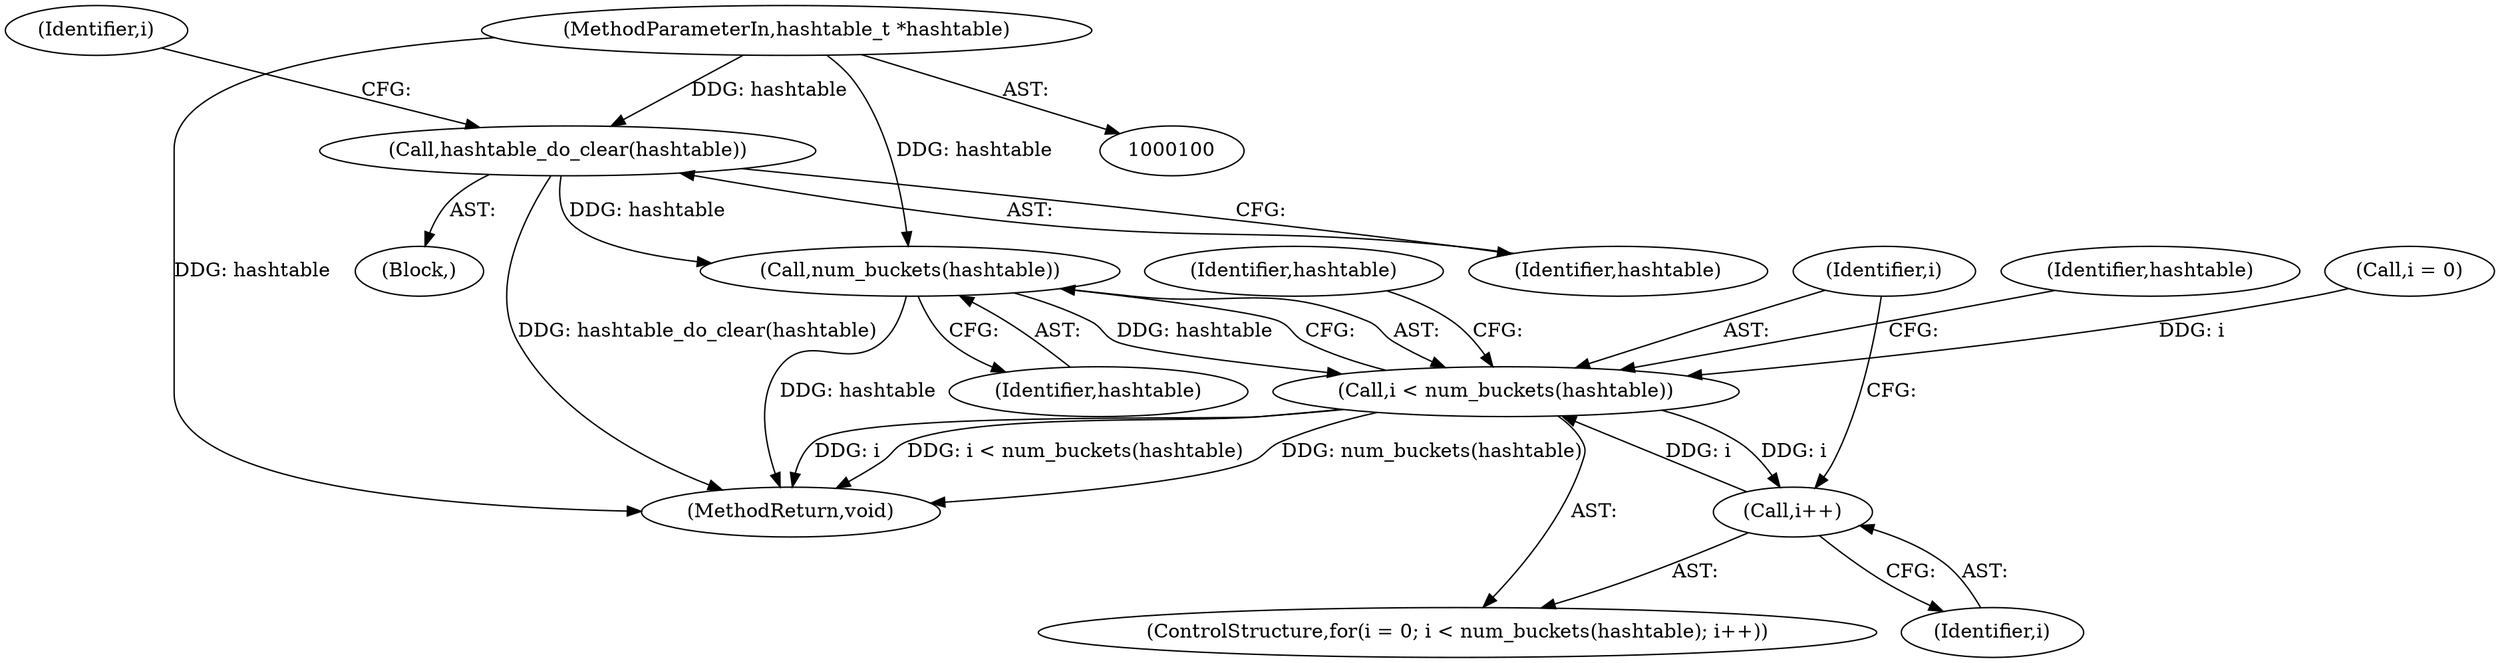 digraph "1_jansson_8f80c2d83808150724d31793e6ade92749b1faa4_0@del" {
"1000112" [label="(Call,num_buckets(hashtable))"];
"1000104" [label="(Call,hashtable_do_clear(hashtable))"];
"1000101" [label="(MethodParameterIn,hashtable_t *hashtable)"];
"1000110" [label="(Call,i < num_buckets(hashtable))"];
"1000114" [label="(Call,i++)"];
"1000121" [label="(Identifier,hashtable)"];
"1000104" [label="(Call,hashtable_do_clear(hashtable))"];
"1000111" [label="(Identifier,i)"];
"1000107" [label="(Call,i = 0)"];
"1000106" [label="(ControlStructure,for(i = 0; i < num_buckets(hashtable); i++))"];
"1000110" [label="(Call,i < num_buckets(hashtable))"];
"1000101" [label="(MethodParameterIn,hashtable_t *hashtable)"];
"1000102" [label="(Block,)"];
"1000112" [label="(Call,num_buckets(hashtable))"];
"1000113" [label="(Identifier,hashtable)"];
"1000115" [label="(Identifier,i)"];
"1000114" [label="(Call,i++)"];
"1000105" [label="(Identifier,hashtable)"];
"1000108" [label="(Identifier,i)"];
"1000140" [label="(Identifier,hashtable)"];
"1000147" [label="(MethodReturn,void)"];
"1000112" -> "1000110"  [label="AST: "];
"1000112" -> "1000113"  [label="CFG: "];
"1000113" -> "1000112"  [label="AST: "];
"1000110" -> "1000112"  [label="CFG: "];
"1000112" -> "1000147"  [label="DDG: hashtable"];
"1000112" -> "1000110"  [label="DDG: hashtable"];
"1000104" -> "1000112"  [label="DDG: hashtable"];
"1000101" -> "1000112"  [label="DDG: hashtable"];
"1000104" -> "1000102"  [label="AST: "];
"1000104" -> "1000105"  [label="CFG: "];
"1000105" -> "1000104"  [label="AST: "];
"1000108" -> "1000104"  [label="CFG: "];
"1000104" -> "1000147"  [label="DDG: hashtable_do_clear(hashtable)"];
"1000101" -> "1000104"  [label="DDG: hashtable"];
"1000101" -> "1000100"  [label="AST: "];
"1000101" -> "1000147"  [label="DDG: hashtable"];
"1000110" -> "1000106"  [label="AST: "];
"1000111" -> "1000110"  [label="AST: "];
"1000121" -> "1000110"  [label="CFG: "];
"1000140" -> "1000110"  [label="CFG: "];
"1000110" -> "1000147"  [label="DDG: num_buckets(hashtable)"];
"1000110" -> "1000147"  [label="DDG: i"];
"1000110" -> "1000147"  [label="DDG: i < num_buckets(hashtable)"];
"1000107" -> "1000110"  [label="DDG: i"];
"1000114" -> "1000110"  [label="DDG: i"];
"1000110" -> "1000114"  [label="DDG: i"];
"1000114" -> "1000106"  [label="AST: "];
"1000114" -> "1000115"  [label="CFG: "];
"1000115" -> "1000114"  [label="AST: "];
"1000111" -> "1000114"  [label="CFG: "];
}
